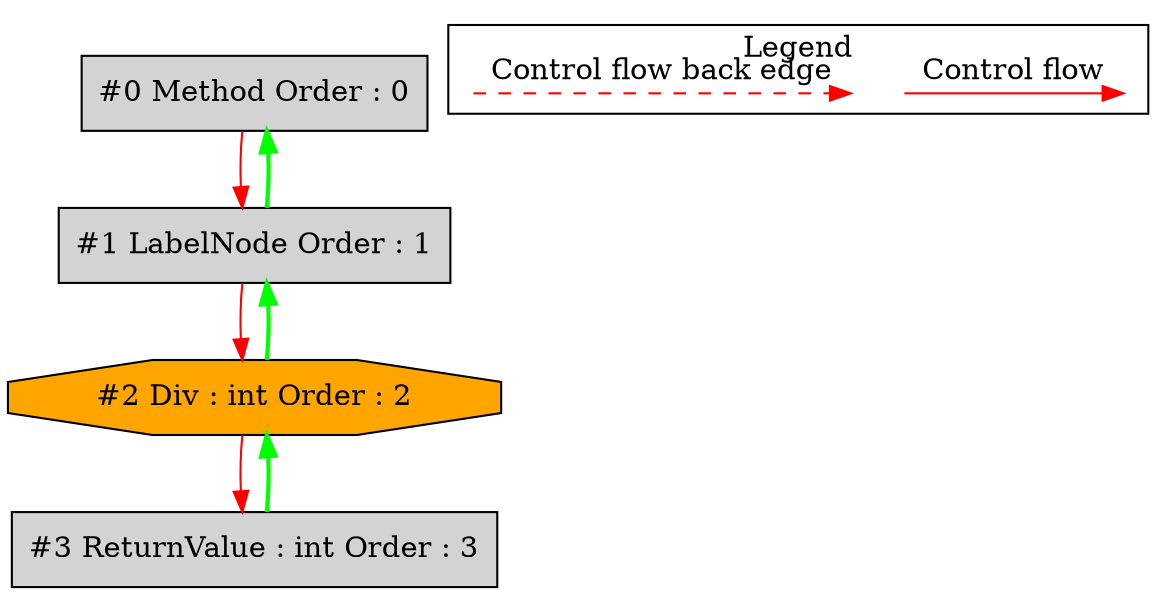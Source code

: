 digraph debugoutput {
 ordering="in";
 node0[label="#0 Method Order : 0",shape=box, fillcolor=lightgrey, style=filled];
 node1[label="#1 LabelNode Order : 1",shape=box, fillcolor=lightgrey, style=filled];
 node1 -> node0[dir="forward" color="green" penwidth="2"];
 node0 -> node1[labeldistance=2, color=red, fontcolor=red];
 node2[label="#2 Div : int Order : 2",shape=octagon, fillcolor=orange, style=filled];
 node2 -> node1[dir="forward" color="green" penwidth="2"];
 node1 -> node2[labeldistance=2, color=red, fontcolor=red];
 node3[label="#3 ReturnValue : int Order : 3",shape=box, fillcolor=lightgrey, style=filled];
 node3 -> node2[dir="forward" color="green" penwidth="2"];
 node2 -> node3[labeldistance=2, color=red, fontcolor=red];
 subgraph cluster_000 {
  label = "Legend";
  node [shape=point]
  {
   rank=same;
   c0 [style = invis];
   c1 [style = invis];
   c2 [style = invis];
   c3 [style = invis];
  }
  c0 -> c1 [label="Control flow", style=solid, color=red]
  c2 -> c3 [label="Control flow back edge", style=dashed, color=red]
 }

}
